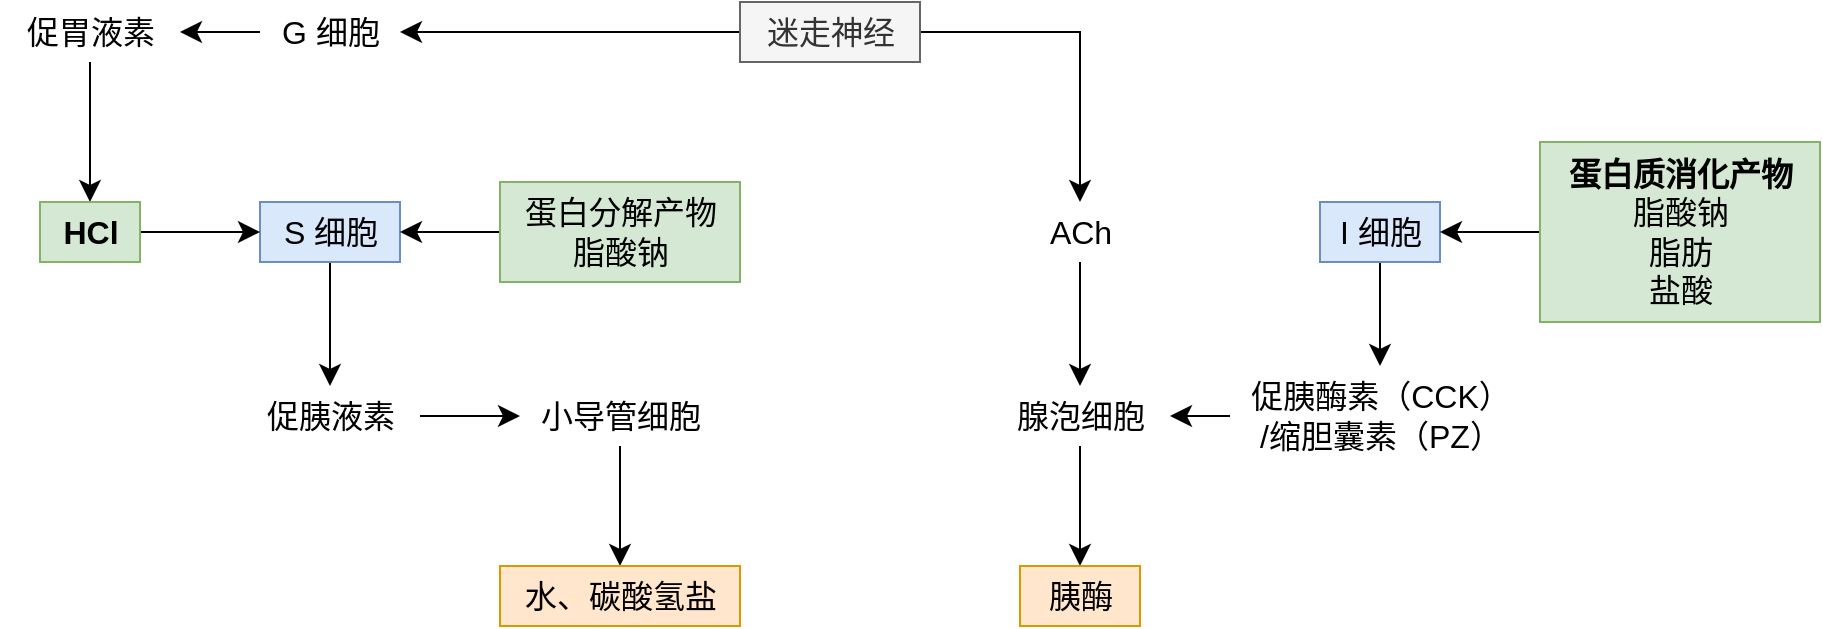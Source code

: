 <mxfile version="22.0.2" type="device">
  <diagram name="第 1 页" id="0GJDUh79BzKI89nmxH3X">
    <mxGraphModel dx="1502" dy="1102" grid="1" gridSize="10" guides="1" tooltips="1" connect="1" arrows="1" fold="1" page="0" pageScale="1" pageWidth="827" pageHeight="1169" math="0" shadow="0">
      <root>
        <mxCell id="0" />
        <mxCell id="1" parent="0" />
        <mxCell id="v4-eaB-5zp2mB8D7-QdS-21" style="edgeStyle=none;curved=1;rounded=0;orthogonalLoop=1;jettySize=auto;html=1;fontSize=12;startSize=8;endSize=8;" parent="1" source="v4-eaB-5zp2mB8D7-QdS-1" target="v4-eaB-5zp2mB8D7-QdS-14" edge="1">
          <mxGeometry relative="1" as="geometry" />
        </mxCell>
        <mxCell id="v4-eaB-5zp2mB8D7-QdS-1" value="促胃液素" style="text;html=1;align=center;verticalAlign=middle;resizable=0;points=[];autosize=1;strokeColor=none;fillColor=none;fontSize=16;" parent="1" vertex="1">
          <mxGeometry x="-300" y="-2" width="90" height="30" as="geometry" />
        </mxCell>
        <mxCell id="v4-eaB-5zp2mB8D7-QdS-6" style="edgeStyle=none;curved=1;rounded=0;orthogonalLoop=1;jettySize=auto;html=1;fontSize=12;startSize=8;endSize=8;" parent="1" source="v4-eaB-5zp2mB8D7-QdS-2" target="v4-eaB-5zp2mB8D7-QdS-4" edge="1">
          <mxGeometry relative="1" as="geometry" />
        </mxCell>
        <mxCell id="v4-eaB-5zp2mB8D7-QdS-2" value="促胰液素" style="text;html=1;align=center;verticalAlign=middle;resizable=0;points=[];autosize=1;strokeColor=none;fillColor=none;fontSize=16;" parent="1" vertex="1">
          <mxGeometry x="-180" y="190" width="90" height="30" as="geometry" />
        </mxCell>
        <mxCell id="v4-eaB-5zp2mB8D7-QdS-7" style="edgeStyle=none;curved=1;rounded=0;orthogonalLoop=1;jettySize=auto;html=1;fontSize=12;startSize=8;endSize=8;" parent="1" source="v4-eaB-5zp2mB8D7-QdS-3" target="v4-eaB-5zp2mB8D7-QdS-5" edge="1">
          <mxGeometry relative="1" as="geometry" />
        </mxCell>
        <mxCell id="v4-eaB-5zp2mB8D7-QdS-3" value="促胰酶素（CCK）&lt;br&gt;/缩胆囊素（PZ）" style="text;html=1;align=center;verticalAlign=middle;resizable=0;points=[];autosize=1;strokeColor=none;fillColor=none;fontSize=16;" parent="1" vertex="1">
          <mxGeometry x="315" y="180" width="150" height="50" as="geometry" />
        </mxCell>
        <mxCell id="v4-eaB-5zp2mB8D7-QdS-23" value="" style="edgeStyle=none;curved=1;rounded=0;orthogonalLoop=1;jettySize=auto;html=1;fontSize=12;startSize=8;endSize=8;" parent="1" source="v4-eaB-5zp2mB8D7-QdS-4" target="v4-eaB-5zp2mB8D7-QdS-22" edge="1">
          <mxGeometry relative="1" as="geometry" />
        </mxCell>
        <mxCell id="v4-eaB-5zp2mB8D7-QdS-4" value="小导管细胞" style="text;html=1;align=center;verticalAlign=middle;resizable=0;points=[];autosize=1;strokeColor=none;fillColor=none;fontSize=16;" parent="1" vertex="1">
          <mxGeometry x="-40" y="190" width="100" height="30" as="geometry" />
        </mxCell>
        <mxCell id="v4-eaB-5zp2mB8D7-QdS-24" style="edgeStyle=none;curved=1;rounded=0;orthogonalLoop=1;jettySize=auto;html=1;fontSize=12;startSize=8;endSize=8;" parent="1" source="v4-eaB-5zp2mB8D7-QdS-5" target="v4-eaB-5zp2mB8D7-QdS-25" edge="1">
          <mxGeometry relative="1" as="geometry">
            <mxPoint x="240" y="280" as="targetPoint" />
          </mxGeometry>
        </mxCell>
        <mxCell id="v4-eaB-5zp2mB8D7-QdS-5" value="腺泡细胞" style="text;html=1;align=center;verticalAlign=middle;resizable=0;points=[];autosize=1;strokeColor=none;fillColor=none;fontSize=16;" parent="1" vertex="1">
          <mxGeometry x="195" y="190" width="90" height="30" as="geometry" />
        </mxCell>
        <mxCell id="v4-eaB-5zp2mB8D7-QdS-10" style="edgeStyle=none;curved=1;rounded=0;orthogonalLoop=1;jettySize=auto;html=1;fontSize=12;startSize=8;endSize=8;" parent="1" source="v4-eaB-5zp2mB8D7-QdS-8" target="v4-eaB-5zp2mB8D7-QdS-3" edge="1">
          <mxGeometry relative="1" as="geometry" />
        </mxCell>
        <mxCell id="v4-eaB-5zp2mB8D7-QdS-8" value="I 细胞" style="text;html=1;align=center;verticalAlign=middle;resizable=0;points=[];autosize=1;strokeColor=#6c8ebf;fillColor=#dae8fc;fontSize=16;" parent="1" vertex="1">
          <mxGeometry x="360" y="98" width="60" height="30" as="geometry" />
        </mxCell>
        <mxCell id="v4-eaB-5zp2mB8D7-QdS-11" style="edgeStyle=none;curved=1;rounded=0;orthogonalLoop=1;jettySize=auto;html=1;fontSize=12;startSize=8;endSize=8;" parent="1" source="v4-eaB-5zp2mB8D7-QdS-9" target="v4-eaB-5zp2mB8D7-QdS-8" edge="1">
          <mxGeometry relative="1" as="geometry" />
        </mxCell>
        <mxCell id="v4-eaB-5zp2mB8D7-QdS-9" value="&lt;b&gt;蛋白质消化产物&lt;/b&gt;&lt;br&gt;脂酸钠&lt;br&gt;脂肪&lt;br&gt;盐酸" style="text;html=1;align=center;verticalAlign=middle;resizable=0;points=[];autosize=1;strokeColor=#82b366;fillColor=#d5e8d4;fontSize=16;" parent="1" vertex="1">
          <mxGeometry x="470" y="68" width="140" height="90" as="geometry" />
        </mxCell>
        <mxCell id="v4-eaB-5zp2mB8D7-QdS-13" style="edgeStyle=none;curved=1;rounded=0;orthogonalLoop=1;jettySize=auto;html=1;fontSize=12;startSize=8;endSize=8;" parent="1" source="v4-eaB-5zp2mB8D7-QdS-12" target="v4-eaB-5zp2mB8D7-QdS-2" edge="1">
          <mxGeometry relative="1" as="geometry" />
        </mxCell>
        <mxCell id="v4-eaB-5zp2mB8D7-QdS-12" value="S 细胞" style="text;html=1;align=center;verticalAlign=middle;resizable=0;points=[];autosize=1;strokeColor=#6c8ebf;fillColor=#dae8fc;fontSize=16;" parent="1" vertex="1">
          <mxGeometry x="-170" y="98" width="70" height="30" as="geometry" />
        </mxCell>
        <mxCell id="v4-eaB-5zp2mB8D7-QdS-15" style="edgeStyle=none;curved=1;rounded=0;orthogonalLoop=1;jettySize=auto;html=1;fontSize=12;startSize=8;endSize=8;" parent="1" source="v4-eaB-5zp2mB8D7-QdS-14" target="v4-eaB-5zp2mB8D7-QdS-12" edge="1">
          <mxGeometry relative="1" as="geometry" />
        </mxCell>
        <mxCell id="v4-eaB-5zp2mB8D7-QdS-14" value="HCl" style="text;html=1;align=center;verticalAlign=middle;resizable=0;points=[];autosize=1;strokeColor=#82b366;fillColor=#d5e8d4;fontSize=16;fontStyle=1" parent="1" vertex="1">
          <mxGeometry x="-280" y="98" width="50" height="30" as="geometry" />
        </mxCell>
        <mxCell id="v4-eaB-5zp2mB8D7-QdS-19" style="edgeStyle=none;curved=1;rounded=0;orthogonalLoop=1;jettySize=auto;html=1;fontSize=12;startSize=8;endSize=8;" parent="1" source="v4-eaB-5zp2mB8D7-QdS-16" target="v4-eaB-5zp2mB8D7-QdS-18" edge="1">
          <mxGeometry relative="1" as="geometry" />
        </mxCell>
        <mxCell id="sOBP_y7apXRpv9JIy-v6-6" style="edgeStyle=orthogonalEdgeStyle;rounded=0;orthogonalLoop=1;jettySize=auto;html=1;fontSize=12;startSize=8;endSize=8;" edge="1" parent="1" source="v4-eaB-5zp2mB8D7-QdS-16" target="sOBP_y7apXRpv9JIy-v6-4">
          <mxGeometry relative="1" as="geometry" />
        </mxCell>
        <mxCell id="v4-eaB-5zp2mB8D7-QdS-16" value="迷走神经" style="text;html=1;align=center;verticalAlign=middle;resizable=0;points=[];autosize=1;fontSize=16;fillColor=#f5f5f5;fontColor=#333333;strokeColor=#666666;" parent="1" vertex="1">
          <mxGeometry x="70" y="-2" width="90" height="30" as="geometry" />
        </mxCell>
        <mxCell id="v4-eaB-5zp2mB8D7-QdS-20" style="edgeStyle=none;curved=1;rounded=0;orthogonalLoop=1;jettySize=auto;html=1;fontSize=12;startSize=8;endSize=8;" parent="1" source="v4-eaB-5zp2mB8D7-QdS-18" target="v4-eaB-5zp2mB8D7-QdS-1" edge="1">
          <mxGeometry relative="1" as="geometry" />
        </mxCell>
        <mxCell id="v4-eaB-5zp2mB8D7-QdS-18" value="G 细胞" style="text;html=1;align=center;verticalAlign=middle;resizable=0;points=[];autosize=1;strokeColor=none;fillColor=none;fontSize=16;" parent="1" vertex="1">
          <mxGeometry x="-170" y="-2" width="70" height="30" as="geometry" />
        </mxCell>
        <mxCell id="v4-eaB-5zp2mB8D7-QdS-22" value="水、碳酸氢盐" style="text;html=1;align=center;verticalAlign=middle;resizable=0;points=[];autosize=1;strokeColor=#d79b00;fillColor=#ffe6cc;fontSize=16;" parent="1" vertex="1">
          <mxGeometry x="-50" y="280" width="120" height="30" as="geometry" />
        </mxCell>
        <mxCell id="v4-eaB-5zp2mB8D7-QdS-25" value="胰酶" style="text;html=1;align=center;verticalAlign=middle;resizable=0;points=[];autosize=1;strokeColor=#d79b00;fillColor=#ffe6cc;fontSize=16;" parent="1" vertex="1">
          <mxGeometry x="210" y="280" width="60" height="30" as="geometry" />
        </mxCell>
        <mxCell id="sOBP_y7apXRpv9JIy-v6-2" style="edgeStyle=none;curved=1;rounded=0;orthogonalLoop=1;jettySize=auto;html=1;fontSize=12;startSize=8;endSize=8;" edge="1" parent="1" source="sOBP_y7apXRpv9JIy-v6-1" target="v4-eaB-5zp2mB8D7-QdS-12">
          <mxGeometry relative="1" as="geometry" />
        </mxCell>
        <mxCell id="sOBP_y7apXRpv9JIy-v6-1" value="蛋白分解产物&lt;br&gt;脂酸钠" style="text;html=1;align=center;verticalAlign=middle;resizable=0;points=[];autosize=1;strokeColor=#82b366;fillColor=#d5e8d4;fontSize=16;" vertex="1" parent="1">
          <mxGeometry x="-50" y="88" width="120" height="50" as="geometry" />
        </mxCell>
        <mxCell id="sOBP_y7apXRpv9JIy-v6-7" style="edgeStyle=none;curved=1;rounded=0;orthogonalLoop=1;jettySize=auto;html=1;fontSize=12;startSize=8;endSize=8;" edge="1" parent="1" source="sOBP_y7apXRpv9JIy-v6-4" target="v4-eaB-5zp2mB8D7-QdS-5">
          <mxGeometry relative="1" as="geometry" />
        </mxCell>
        <mxCell id="sOBP_y7apXRpv9JIy-v6-4" value="ACh" style="text;html=1;align=center;verticalAlign=middle;resizable=0;points=[];autosize=1;strokeColor=none;fillColor=none;fontSize=16;" vertex="1" parent="1">
          <mxGeometry x="215" y="98" width="50" height="30" as="geometry" />
        </mxCell>
      </root>
    </mxGraphModel>
  </diagram>
</mxfile>
